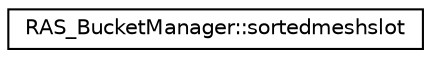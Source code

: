 digraph G
{
  edge [fontname="Helvetica",fontsize="10",labelfontname="Helvetica",labelfontsize="10"];
  node [fontname="Helvetica",fontsize="10",shape=record];
  rankdir=LR;
  Node1 [label="RAS_BucketManager::sortedmeshslot",height=0.2,width=0.4,color="black", fillcolor="white", style="filled",URL="$dc/d48/structRAS__BucketManager_1_1sortedmeshslot.html"];
}
